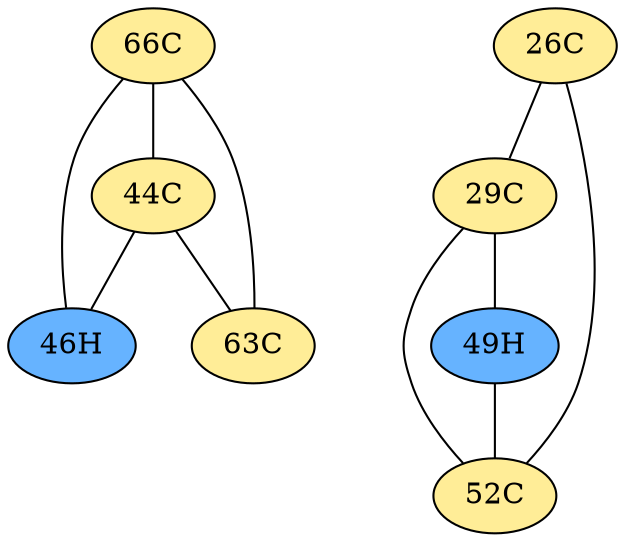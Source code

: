 // The Round Table
graph {
	"66C" [fillcolor="#FFED97" style=radial]
	"44C" [fillcolor="#FFED97" style=radial]
	"66C" -- "44C" [penwidth=1]
	"66C" [fillcolor="#FFED97" style=radial]
	"46H" [fillcolor="#66B3FF" style=radial]
	"66C" -- "46H" [penwidth=1]
	"66C" [fillcolor="#FFED97" style=radial]
	"63C" [fillcolor="#FFED97" style=radial]
	"66C" -- "63C" [penwidth=1]
	"44C" [fillcolor="#FFED97" style=radial]
	"46H" [fillcolor="#66B3FF" style=radial]
	"44C" -- "46H" [penwidth=1]
	"44C" [fillcolor="#FFED97" style=radial]
	"63C" [fillcolor="#FFED97" style=radial]
	"44C" -- "63C" [penwidth=1]
	"26C" [fillcolor="#FFED97" style=radial]
	"29C" [fillcolor="#FFED97" style=radial]
	"26C" -- "29C" [penwidth=1]
	"26C" [fillcolor="#FFED97" style=radial]
	"52C" [fillcolor="#FFED97" style=radial]
	"26C" -- "52C" [penwidth=1]
	"29C" [fillcolor="#FFED97" style=radial]
	"49H" [fillcolor="#66B3FF" style=radial]
	"29C" -- "49H" [penwidth=1]
	"29C" [fillcolor="#FFED97" style=radial]
	"52C" [fillcolor="#FFED97" style=radial]
	"29C" -- "52C" [penwidth=1]
	"49H" [fillcolor="#66B3FF" style=radial]
	"52C" [fillcolor="#FFED97" style=radial]
	"49H" -- "52C" [penwidth=1]
}
